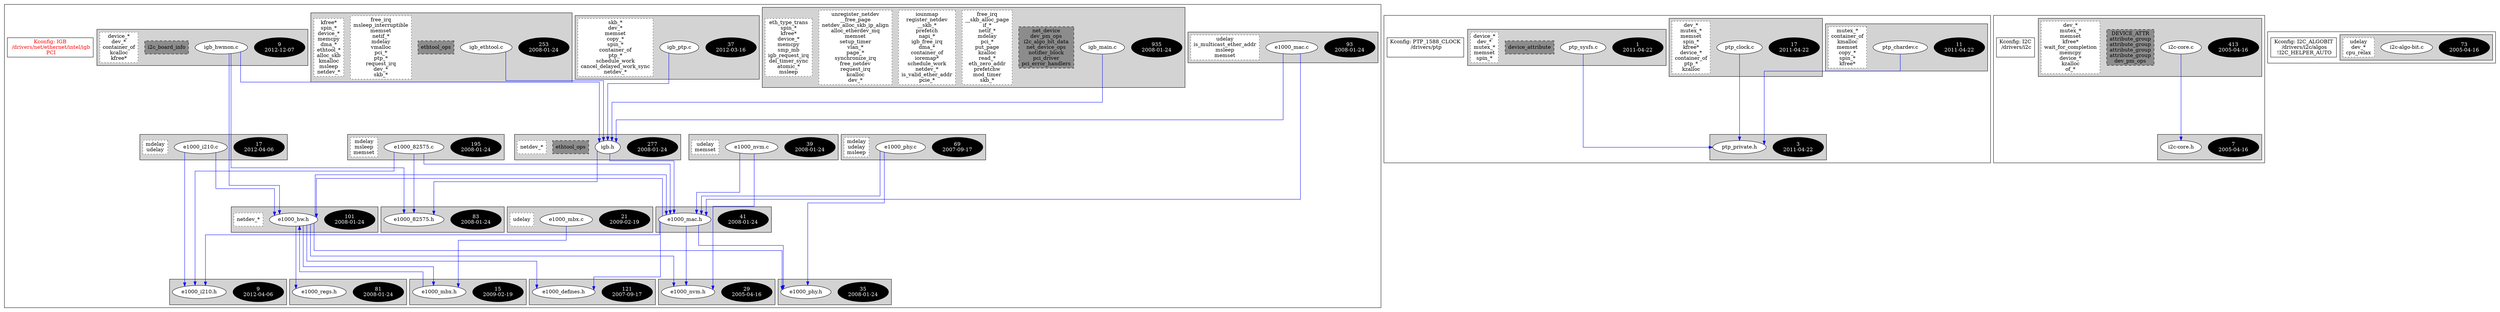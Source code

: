 digraph Driver {
	ranksep=2;
	splines=ortho;
	//Symbol: IGB
	subgraph "cluster_IGB"{
		subgraph "cluster_igb_hwmon.c" {
			style=filled
			"commit_igb_hwmon.c" [style=filled, fillcolor=black, fontcolor=white, label="9\n2012-12-07"];
			"igb_hwmon.c" [style=filled, fillcolor=white, fontcolor=black, label="igb_hwmon.c\n"];
			"structs-igb_hwmon.c" [style="filled,dashed" shape=box, fillcolor=grey55, fontcolor=black, label="i2c_board_info\n"];
			"funccall0-igb_hwmon.c" [style="filled,dotted" shape=box, fillcolor=white, fontcolor=black, label="device_*\ndev_*\ncontainer_of\nkcalloc\nkfree*\n"];
		}
		subgraph "cluster_e1000_hw.h" {
			style=filled
			"commit_e1000_hw.h" [style=filled, fillcolor=black, fontcolor=white, label="101\n2008-01-24"];
			"e1000_hw.h" [style=filled, fillcolor=white, fontcolor=black, label="e1000_hw.h\n"];
			"funccall0-e1000_hw.h" [style="filled,dotted" shape=box, fillcolor=white, fontcolor=black, label="netdev_*\n"];
		}
		subgraph "cluster_e1000_regs.h" {
			style=filled
			"commit_e1000_regs.h" [style=filled, fillcolor=black, fontcolor=white, label="81\n2008-01-24"];
			"e1000_regs.h" [style=filled, fillcolor=white, fontcolor=black, label="e1000_regs.h\n"];
		}
		subgraph "cluster_e1000_defines.h" {
			style=filled
			"commit_e1000_defines.h" [style=filled, fillcolor=black, fontcolor=white, label="121\n2007-09-17"];
			"e1000_defines.h" [style=filled, fillcolor=white, fontcolor=black, label="e1000_defines.h\n"];
		}
		subgraph "cluster_igb_ptp.c" {
			style=filled
			"commit_igb_ptp.c" [style=filled, fillcolor=black, fontcolor=white, label="37\n2012-03-16"];
			"igb_ptp.c" [style=filled, fillcolor=white, fontcolor=black, label="igb_ptp.c\n"];
			"funccall0-igb_ptp.c" [style="filled,dotted" shape=box, fillcolor=white, fontcolor=black, label="skb_*\ndev_*\nmemset\ncopy_*\nspin_*\ncontainer_of\nptp_*\nschedule_work\ncancel_delayed_work_sync\nnetdev_*\n"];
		}
		subgraph "cluster_e1000_i210.h" {
			style=filled
			"commit_e1000_i210.h" [style=filled, fillcolor=black, fontcolor=white, label="9\n2012-04-06"];
			"e1000_i210.h" [style=filled, fillcolor=white, fontcolor=black, label="e1000_i210.h\n"];
		}
		subgraph "cluster_e1000_i210.c" {
			style=filled
			"commit_e1000_i210.c" [style=filled, fillcolor=black, fontcolor=white, label="17\n2012-04-06"];
			"e1000_i210.c" [style=filled, fillcolor=white, fontcolor=black, label="e1000_i210.c\n"];
			"funccall0-e1000_i210.c" [style="filled,dotted" shape=box, fillcolor=white, fontcolor=black, label="mdelay\nudelay\n"];
		}
		subgraph "cluster_e1000_mbx.h" {
			style=filled
			"commit_e1000_mbx.h" [style=filled, fillcolor=black, fontcolor=white, label="15\n2009-02-19"];
			"e1000_mbx.h" [style=filled, fillcolor=white, fontcolor=black, label="e1000_mbx.h\n"];
		}
		subgraph "cluster_e1000_mbx.c" {
			style=filled
			"commit_e1000_mbx.c" [style=filled, fillcolor=black, fontcolor=white, label="21\n2009-02-19"];
			"e1000_mbx.c" [style=filled, fillcolor=white, fontcolor=black, label="e1000_mbx.c\n"];
			"funccall0-e1000_mbx.c" [style="filled,dotted" shape=box, fillcolor=white, fontcolor=black, label="udelay\n"];
		}
		subgraph "cluster_e1000_phy.h" {
			style=filled
			"commit_e1000_phy.h" [style=filled, fillcolor=black, fontcolor=white, label="35\n2008-01-24"];
			"e1000_phy.h" [style=filled, fillcolor=white, fontcolor=black, label="e1000_phy.h\n"];
		}
		subgraph "cluster_e1000_phy.c" {
			style=filled
			"commit_e1000_phy.c" [style=filled, fillcolor=black, fontcolor=white, label="69\n2007-09-17"];
			"e1000_phy.c" [style=filled, fillcolor=white, fontcolor=black, label="e1000_phy.c\n"];
			"funccall0-e1000_phy.c" [style="filled,dotted" shape=box, fillcolor=white, fontcolor=black, label="mdelay\nudelay\nmsleep\n"];
		}
		subgraph "cluster_e1000_nvm.h" {
			style=filled
			"commit_e1000_nvm.h" [style=filled, fillcolor=black, fontcolor=white, label="29\n2005-04-16"];
			"e1000_nvm.h" [style=filled, fillcolor=white, fontcolor=black, label="e1000_nvm.h\n"];
		}
		subgraph "cluster_e1000_nvm.c" {
			style=filled
			"commit_e1000_nvm.c" [style=filled, fillcolor=black, fontcolor=white, label="39\n2008-01-24"];
			"e1000_nvm.c" [style=filled, fillcolor=white, fontcolor=black, label="e1000_nvm.c\n"];
			"funccall0-e1000_nvm.c" [style="filled,dotted" shape=box, fillcolor=white, fontcolor=black, label="udelay\nmemset\n"];
		}
		subgraph "cluster_e1000_mac.h" {
			style=filled
			"commit_e1000_mac.h" [style=filled, fillcolor=black, fontcolor=white, label="41\n2008-01-24"];
			"e1000_mac.h" [style=filled, fillcolor=white, fontcolor=black, label="e1000_mac.h\n"];
		}
		subgraph "cluster_e1000_mac.c" {
			style=filled
			"commit_e1000_mac.c" [style=filled, fillcolor=black, fontcolor=white, label="93\n2008-01-24"];
			"e1000_mac.c" [style=filled, fillcolor=white, fontcolor=black, label="e1000_mac.c\n"];
			"funccall0-e1000_mac.c" [style="filled,dotted" shape=box, fillcolor=white, fontcolor=black, label="udelay\nis_multicast_ether_addr\nmsleep\nmemset\n"];
		}
		subgraph "cluster_e1000_82575.h" {
			style=filled
			"commit_e1000_82575.h" [style=filled, fillcolor=black, fontcolor=white, label="83\n2008-01-24"];
			"e1000_82575.h" [style=filled, fillcolor=white, fontcolor=black, label="e1000_82575.h\n"];
		}
		subgraph "cluster_e1000_82575.c" {
			style=filled
			"commit_e1000_82575.c" [style=filled, fillcolor=black, fontcolor=white, label="195\n2008-01-24"];
			"e1000_82575.c" [style=filled, fillcolor=white, fontcolor=black, label="e1000_82575.c\n"];
			"funccall0-e1000_82575.c" [style="filled,dotted" shape=box, fillcolor=white, fontcolor=black, label="mdelay\nmsleep\nmemset\n"];
		}
		subgraph "cluster_igb_ethtool.c" {
			style=filled
			"commit_igb_ethtool.c" [style=filled, fillcolor=black, fontcolor=white, label="253\n2008-01-24"];
			"igb_ethtool.c" [style=filled, fillcolor=white, fontcolor=black, label="igb_ethtool.c\n"];
			"structs-igb_ethtool.c" [style="filled,dashed" shape=box, fillcolor=grey55, fontcolor=black, label="ethtool_ops\n"];
			"funccall2-igb_ethtool.c" [style="filled,dotted" shape=box, fillcolor=white, fontcolor=black, label="free_irq\nmsleep_interruptible\nmemset\nnetif_*\nmdelay\nvmalloc\npci_*\nptp_*\nrequest_irq\ndev_*\nskb_*\n"];
			"funccall1-igb_ethtool.c" [style="filled,dotted" shape=box, fillcolor=white, fontcolor=black, label="kfree*\nspin_*\ndevice_*\nmemcpy\ndma_*\nethtool_*\nalloc_skb\nkmalloc\nmsleep\nnetdev_*\n"];
		}
		subgraph "cluster_igb_main.c" {
			style=filled
			"commit_igb_main.c" [style=filled, fillcolor=black, fontcolor=white, label="935\n2008-01-24"];
			"igb_main.c" [style=filled, fillcolor=white, fontcolor=black, label="igb_main.c\n"];
			"structs-igb_main.c" [style="filled,dashed" shape=box, fillcolor=grey55, fontcolor=black, label="net_device\ndev_pm_ops\ni2c_algo_bit_data\nnet_device_ops\nnotifier_block\npci_driver\npci_error_handlers\n"];
			"funccall4-igb_main.c" [style="filled,dotted" shape=box, fillcolor=white, fontcolor=black, label="free_irq\n__skb_alloc_page\nif_*\nnetif_*\nmdelay\npci_*\nput_page\nkzalloc\nread_*\neth_zero_addr\nprefetchw\nmod_timer\nskb_*\n"];
			"funccall3-igb_main.c" [style="filled,dotted" shape=box, fillcolor=white, fontcolor=black, label="iounmap\nregister_netdev\n__skb_*\nprefetch\nnapi_*\nigb_free_irq\ndma_*\ncontainer_of\nioremap*\nschedule_work\nnetdev_*\nis_valid_ether_addr\npcie_*\n"];
			"funccall2-igb_main.c" [style="filled,dotted" shape=box, fillcolor=white, fontcolor=black, label="unregister_netdev\n__free_page\nnetdev_alloc_skb_ip_align\nalloc_etherdev_mq\nmemset\nsetup_timer\nvlan_*\npage_*\nsynchronize_irq\nfree_netdev\nrequest_irq\nkcalloc\ndev_*\n"];
			"funccall1-igb_main.c" [style="filled,dotted" shape=box, fillcolor=white, fontcolor=black, label="eth_type_trans\nspin_*\nkfree*\ndevice_*\nmemcpy\nsmp_mb\nigb_request_irq\ndel_timer_sync\natomic_*\nmsleep\n"];
		}
		subgraph "cluster_igb.h" {
			style=filled
			"commit_igb.h" [style=filled, fillcolor=black, fontcolor=white, label="277\n2008-01-24"];
			"igb.h" [style=filled, fillcolor=white, fontcolor=black, label="igb.h\n"];
			"structs-igb.h" [style="filled,dashed" shape=box, fillcolor=grey55, fontcolor=black, label="ethtool_ops\n"];
			"funccall0-igb.h" [style="filled,dotted" shape=box, fillcolor=white, fontcolor=black, label="netdev_*\n"];
		}
		"K:IGB" [label="Kconfig: IGB\n /drivers/net/ethernet/intel/igb\n  PCI ", shape=box, fontcolor=red];
	}
	//Symbol: PTP_1588_CLOCK
	subgraph "cluster_PTP_1588_CLOCK"{
		subgraph "cluster_ptp_sysfs.c" {
			style=filled
			"commit_ptp_sysfs.c" [style=filled, fillcolor=black, fontcolor=white, label="1\n2011-04-22"];
			"ptp_sysfs.c" [style=filled, fillcolor=white, fontcolor=black, label="ptp_sysfs.c\n"];
			"structs-ptp_sysfs.c" [style="filled,dashed" shape=box, fillcolor=grey55, fontcolor=black, label="device_attribute\n"];
			"funccall0-ptp_sysfs.c" [style="filled,dotted" shape=box, fillcolor=white, fontcolor=black, label="device_*\ndev_*\nmutex_*\nmemset\nspin_*\n"];
		}
		subgraph "cluster_ptp_private.h" {
			style=filled
			"commit_ptp_private.h" [style=filled, fillcolor=black, fontcolor=white, label="3\n2011-04-22"];
			"ptp_private.h" [style=filled, fillcolor=white, fontcolor=black, label="ptp_private.h\n"];
		}
		subgraph "cluster_ptp_chardev.c" {
			style=filled
			"commit_ptp_chardev.c" [style=filled, fillcolor=black, fontcolor=white, label="11\n2011-04-22"];
			"ptp_chardev.c" [style=filled, fillcolor=white, fontcolor=black, label="ptp_chardev.c\n"];
			"funccall0-ptp_chardev.c" [style="filled,dotted" shape=box, fillcolor=white, fontcolor=black, label="mutex_*\ncontainer_of\nkmalloc\nmemset\ncopy_*\nspin_*\nkfree*\n"];
		}
		subgraph "cluster_ptp_clock.c" {
			style=filled
			"commit_ptp_clock.c" [style=filled, fillcolor=black, fontcolor=white, label="17\n2011-04-22"];
			"ptp_clock.c" [style=filled, fillcolor=white, fontcolor=black, label="ptp_clock.c\n"];
			"funccall0-ptp_clock.c" [style="filled,dotted" shape=box, fillcolor=white, fontcolor=black, label="dev_*\nmutex_*\nmemset\nspin_*\nkfree*\ndevice_*\ncontainer_of\nptp_*\nkzalloc\n"];
		}
		"K:PTP_1588_CLOCK" [label="Kconfig: PTP_1588_CLOCK\n /drivers/ptp\n ", shape=box];
	}
	//Symbol: I2C
	subgraph "cluster_I2C"{
		subgraph "cluster_i2c-core.h" {
			style=filled
			"commit_i2c-core.h" [style=filled, fillcolor=black, fontcolor=white, label="7\n2005-04-16"];
			"i2c-core.h" [style=filled, fillcolor=white, fontcolor=black, label="i2c-core.h\n"];
		}
		subgraph "cluster_i2c-core.c" {
			style=filled
			"commit_i2c-core.c" [style=filled, fillcolor=black, fontcolor=white, label="413\n2005-04-16"];
			"i2c-core.c" [style=filled, fillcolor=white, fontcolor=black, label="i2c-core.c\n"];
			"structs-i2c-core.c" [style="filled,dashed" shape=box, fillcolor=grey55, fontcolor=black, label="DEVICE_ATTR\nattribute_group\nattribute_group\nattribute_group\nattribute_group\ndev_pm_ops\n"];
			"funccall0-i2c-core.c" [style="filled,dotted" shape=box, fillcolor=white, fontcolor=black, label="dev_*\nmutex_*\nmemset\nkfree*\nwait_for_completion\nmemcpy\ndevice_*\nkzalloc\nof_*\n"];
		}
		"K:I2C" [label="Kconfig: I2C\n /drivers/i2c\n ", shape=box];
	}
	//Symbol: I2C_ALGOBIT
	subgraph "cluster_I2C_ALGOBIT"{
		subgraph "cluster_i2c-algo-bit.c" {
			style=filled
			"commit_i2c-algo-bit.c" [style=filled, fillcolor=black, fontcolor=white, label="73\n2005-04-16"];
			"i2c-algo-bit.c" [style=filled, fillcolor=white, fontcolor=black, label="i2c-algo-bit.c\n"];
			"funccall0-i2c-algo-bit.c" [style="filled,dotted" shape=box, fillcolor=white, fontcolor=black, label="udelay\ndev_*\ncpu_relax\n"];
		}
		"K:I2C_ALGOBIT" [label="Kconfig: I2C_ALGOBIT\n /drivers/i2c/algos\n  !I2C_HELPER_AUTO ", shape=box];
	}
"igb_hwmon.c" -> "e1000_hw.h"[color=blue];
"igb_hwmon.c" -> "igb.h"[color=blue];
"igb_hwmon.c" -> "e1000_82575.h"[color=blue];
"e1000_hw.h" -> "e1000_phy.h"[color=blue];
"e1000_hw.h" -> "e1000_mac.h"[color=blue];
"e1000_hw.h" -> "e1000_regs.h"[color=blue];
"e1000_hw.h" -> "e1000_mbx.h"[color=blue];
"e1000_hw.h" -> "e1000_defines.h"[color=blue];
"e1000_hw.h" -> "e1000_nvm.h"[color=blue];
"igb_ptp.c" -> "igb.h"[color=blue];
"e1000_i210.c" -> "e1000_hw.h"[color=blue];
"e1000_i210.c" -> "e1000_i210.h"[color=blue];
"e1000_mbx.h" -> "e1000_hw.h"[color=blue];
"e1000_mbx.c" -> "e1000_mbx.h"[color=blue];
"e1000_phy.c" -> "e1000_phy.h"[color=blue];
"e1000_phy.c" -> "e1000_mac.h"[color=blue];
"e1000_nvm.c" -> "e1000_mac.h"[color=blue];
"e1000_nvm.c" -> "e1000_nvm.h"[color=blue];
"e1000_mac.h" -> "e1000_phy.h"[color=blue];
"e1000_mac.h" -> "e1000_hw.h"[color=blue];
"e1000_mac.h" -> "e1000_i210.h"[color=blue];
"e1000_mac.h" -> "e1000_defines.h"[color=blue];
"e1000_mac.h" -> "e1000_nvm.h"[color=blue];
"e1000_mac.c" -> "e1000_mac.h"[color=blue];
"e1000_mac.c" -> "igb.h"[color=blue];
"e1000_82575.c" -> "e1000_mac.h"[color=blue];
"e1000_82575.c" -> "e1000_i210.h"[color=blue];
"e1000_82575.c" -> "e1000_82575.h"[color=blue];
"igb_ethtool.c" -> "igb.h"[color=blue];
"igb_main.c" -> "igb.h"[color=blue];
"igb.h" -> "e1000_mac.h"[color=blue];
"igb.h" -> "e1000_82575.h"[color=blue];
"ptp_sysfs.c" -> "ptp_private.h"[color=blue];
"ptp_chardev.c" -> "ptp_private.h"[color=blue];
"ptp_clock.c" -> "ptp_private.h"[color=blue];
"i2c-core.c" -> "i2c-core.h"[color=blue];
}

